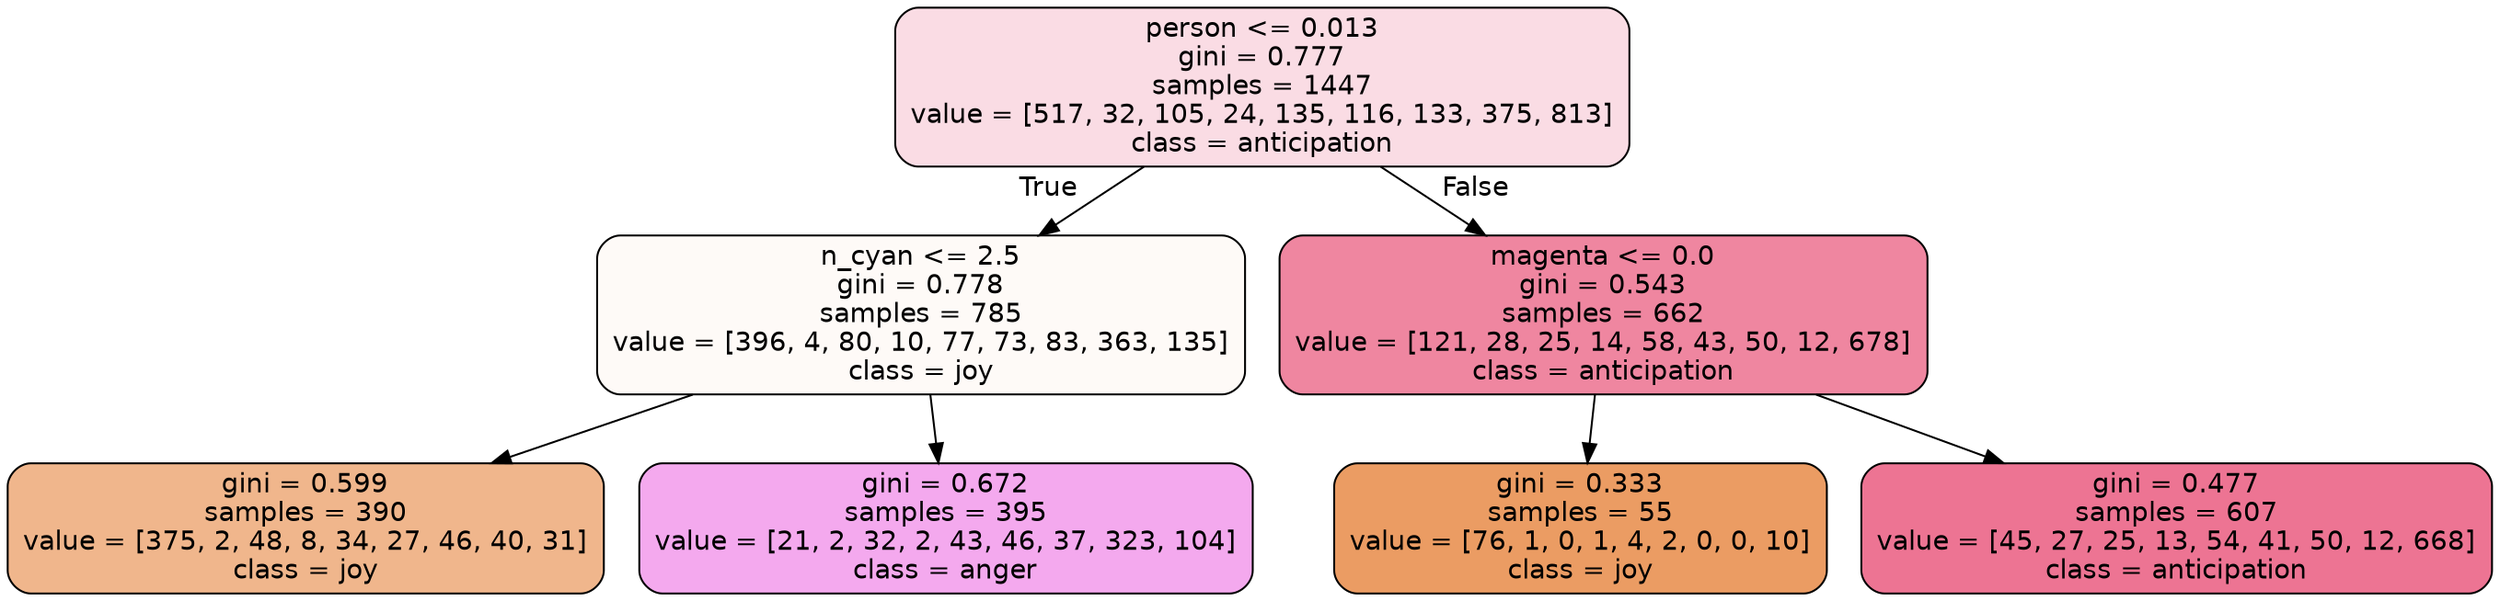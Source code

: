digraph Tree {
node [shape=box, style="filled, rounded", color="black", fontname=helvetica] ;
edge [fontname=helvetica] ;
0 [label="person <= 0.013\ngini = 0.777\nsamples = 1447\nvalue = [517, 32, 105, 24, 135, 116, 133, 375, 813]\nclass = anticipation", fillcolor="#e539642c"] ;
1 [label="n_cyan <= 2.5\ngini = 0.778\nsamples = 785\nvalue = [396, 4, 80, 10, 77, 73, 83, 363, 135]\nclass = joy", fillcolor="#e581390a"] ;
0 -> 1 [labeldistance=2.5, labelangle=45, headlabel="True"] ;
2 [label="gini = 0.599\nsamples = 390\nvalue = [375, 2, 48, 8, 34, 27, 46, 40, 31]\nclass = joy", fillcolor="#e5813994"] ;
1 -> 2 ;
3 [label="gini = 0.672\nsamples = 395\nvalue = [21, 2, 32, 2, 43, 46, 37, 323, 104]\nclass = anger", fillcolor="#e539d76e"] ;
1 -> 3 ;
4 [label="magenta <= 0.0\ngini = 0.543\nsamples = 662\nvalue = [121, 28, 25, 14, 58, 43, 50, 12, 678]\nclass = anticipation", fillcolor="#e539649c"] ;
0 -> 4 [labeldistance=2.5, labelangle=-45, headlabel="False"] ;
5 [label="gini = 0.333\nsamples = 55\nvalue = [76, 1, 0, 1, 4, 2, 0, 0, 10]\nclass = joy", fillcolor="#e58139c8"] ;
4 -> 5 ;
6 [label="gini = 0.477\nsamples = 607\nvalue = [45, 27, 25, 13, 54, 41, 50, 12, 668]\nclass = anticipation", fillcolor="#e53964b2"] ;
4 -> 6 ;
}